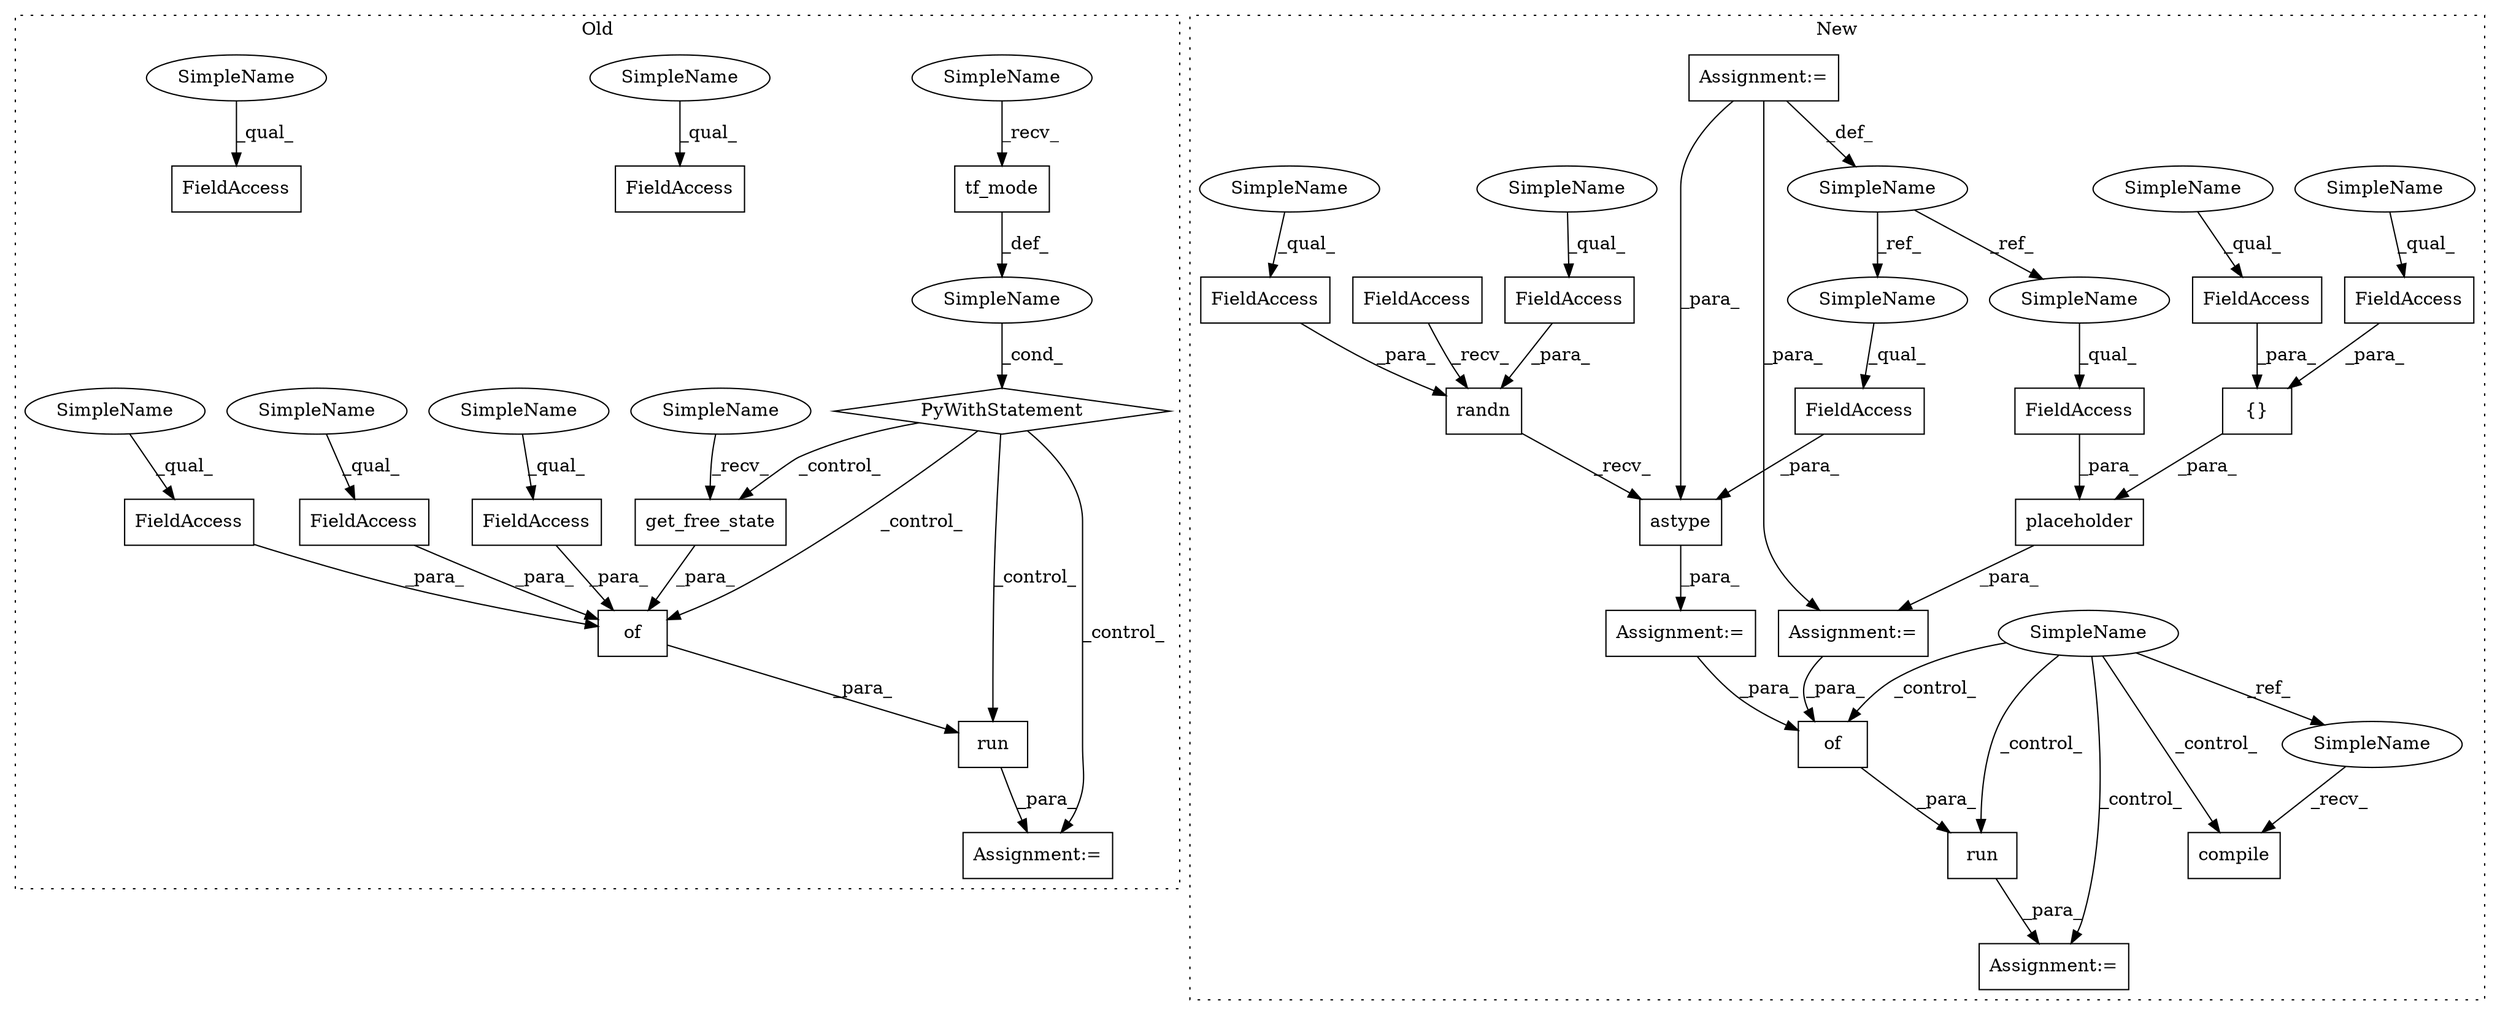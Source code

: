 digraph G {
subgraph cluster0 {
1 [label="tf_mode" a="32" s="2482" l="9" shape="box"];
3 [label="get_free_state" a="32" s="2544" l="16" shape="box"];
4 [label="SimpleName" a="42" s="" l="" shape="ellipse"];
5 [label="PyWithStatement" a="104" s="2469,2491" l="10,2" shape="diamond"];
7 [label="of" a="32" s="2531,2579" l="3,1" shape="box"];
10 [label="run" a="32" s="2512,2580" l="4,1" shape="box"];
19 [label="FieldAccess" a="22" s="2534" l="6" shape="box"];
20 [label="FieldAccess" a="22" s="2561" l="6" shape="box"];
23 [label="FieldAccess" a="22" s="2448" l="9" shape="box"];
24 [label="FieldAccess" a="22" s="2519" l="6" shape="box"];
25 [label="FieldAccess" a="22" s="2568" l="11" shape="box"];
26 [label="Assignment:=" a="7" s="2506" l="1" shape="box"];
36 [label="SimpleName" a="42" s="2479" l="2" shape="ellipse"];
37 [label="SimpleName" a="42" s="2541" l="2" shape="ellipse"];
38 [label="SimpleName" a="42" s="2519" l="4" shape="ellipse"];
39 [label="SimpleName" a="42" s="2448" l="4" shape="ellipse"];
40 [label="SimpleName" a="42" s="2568" l="4" shape="ellipse"];
41 [label="SimpleName" a="42" s="2534" l="4" shape="ellipse"];
42 [label="SimpleName" a="42" s="2561" l="4" shape="ellipse"];
label = "Old";
style="dotted";
}
subgraph cluster1 {
2 [label="compile" a="32" s="3217" l="9" shape="box"];
6 [label="SimpleName" a="42" s="3186" l="2" shape="ellipse"];
8 [label="of" a="32" s="3257,3268" l="3,1" shape="box"];
9 [label="run" a="32" s="3243,3269" l="4,1" shape="box"];
11 [label="placeholder" a="32" s="2882,2944" l="12,1" shape="box"];
12 [label="Assignment:=" a="7" s="2870" l="1" shape="box"];
13 [label="{}" a="4" s="2921,2943" l="1,1" shape="box"];
14 [label="FieldAccess" a="22" s="2922" l="6" shape="box"];
15 [label="FieldAccess" a="22" s="2929" l="14" shape="box"];
16 [label="FieldAccess" a="22" s="2894" l="17" shape="box"];
17 [label="SimpleName" a="42" s="2646" l="8" shape="ellipse"];
18 [label="FieldAccess" a="22" s="3009" l="17" shape="box"];
21 [label="FieldAccess" a="22" s="2979" l="6" shape="box"];
22 [label="FieldAccess" a="22" s="2986" l="14" shape="box"];
27 [label="Assignment:=" a="7" s="2646" l="8" shape="box"];
28 [label="Assignment:=" a="7" s="3237" l="1" shape="box"];
29 [label="randn" a="32" s="2973,3000" l="6,1" shape="box"];
30 [label="FieldAccess" a="22" s="2960" l="12" shape="box"];
31 [label="Assignment:=" a="7" s="2959" l="1" shape="box"];
32 [label="astype" a="32" s="3002,3026" l="7,1" shape="box"];
33 [label="SimpleName" a="42" s="2894" l="8" shape="ellipse"];
34 [label="SimpleName" a="42" s="3009" l="8" shape="ellipse"];
35 [label="SimpleName" a="42" s="3214" l="2" shape="ellipse"];
43 [label="SimpleName" a="42" s="2929" l="4" shape="ellipse"];
44 [label="SimpleName" a="42" s="2922" l="4" shape="ellipse"];
45 [label="SimpleName" a="42" s="2986" l="4" shape="ellipse"];
46 [label="SimpleName" a="42" s="2979" l="4" shape="ellipse"];
label = "New";
style="dotted";
}
1 -> 4 [label="_def_"];
3 -> 7 [label="_para_"];
4 -> 5 [label="_cond_"];
5 -> 3 [label="_control_"];
5 -> 26 [label="_control_"];
5 -> 10 [label="_control_"];
5 -> 7 [label="_control_"];
6 -> 35 [label="_ref_"];
6 -> 2 [label="_control_"];
6 -> 8 [label="_control_"];
6 -> 9 [label="_control_"];
6 -> 28 [label="_control_"];
7 -> 10 [label="_para_"];
8 -> 9 [label="_para_"];
9 -> 28 [label="_para_"];
10 -> 26 [label="_para_"];
11 -> 12 [label="_para_"];
12 -> 8 [label="_para_"];
13 -> 11 [label="_para_"];
14 -> 13 [label="_para_"];
15 -> 13 [label="_para_"];
16 -> 11 [label="_para_"];
17 -> 34 [label="_ref_"];
17 -> 33 [label="_ref_"];
18 -> 32 [label="_para_"];
19 -> 7 [label="_para_"];
20 -> 7 [label="_para_"];
21 -> 29 [label="_para_"];
22 -> 29 [label="_para_"];
25 -> 7 [label="_para_"];
27 -> 12 [label="_para_"];
27 -> 32 [label="_para_"];
27 -> 17 [label="_def_"];
29 -> 32 [label="_recv_"];
30 -> 29 [label="_recv_"];
31 -> 8 [label="_para_"];
32 -> 31 [label="_para_"];
33 -> 16 [label="_qual_"];
34 -> 18 [label="_qual_"];
35 -> 2 [label="_recv_"];
36 -> 1 [label="_recv_"];
37 -> 3 [label="_recv_"];
38 -> 24 [label="_qual_"];
39 -> 23 [label="_qual_"];
40 -> 25 [label="_qual_"];
41 -> 19 [label="_qual_"];
42 -> 20 [label="_qual_"];
43 -> 15 [label="_qual_"];
44 -> 14 [label="_qual_"];
45 -> 22 [label="_qual_"];
46 -> 21 [label="_qual_"];
}